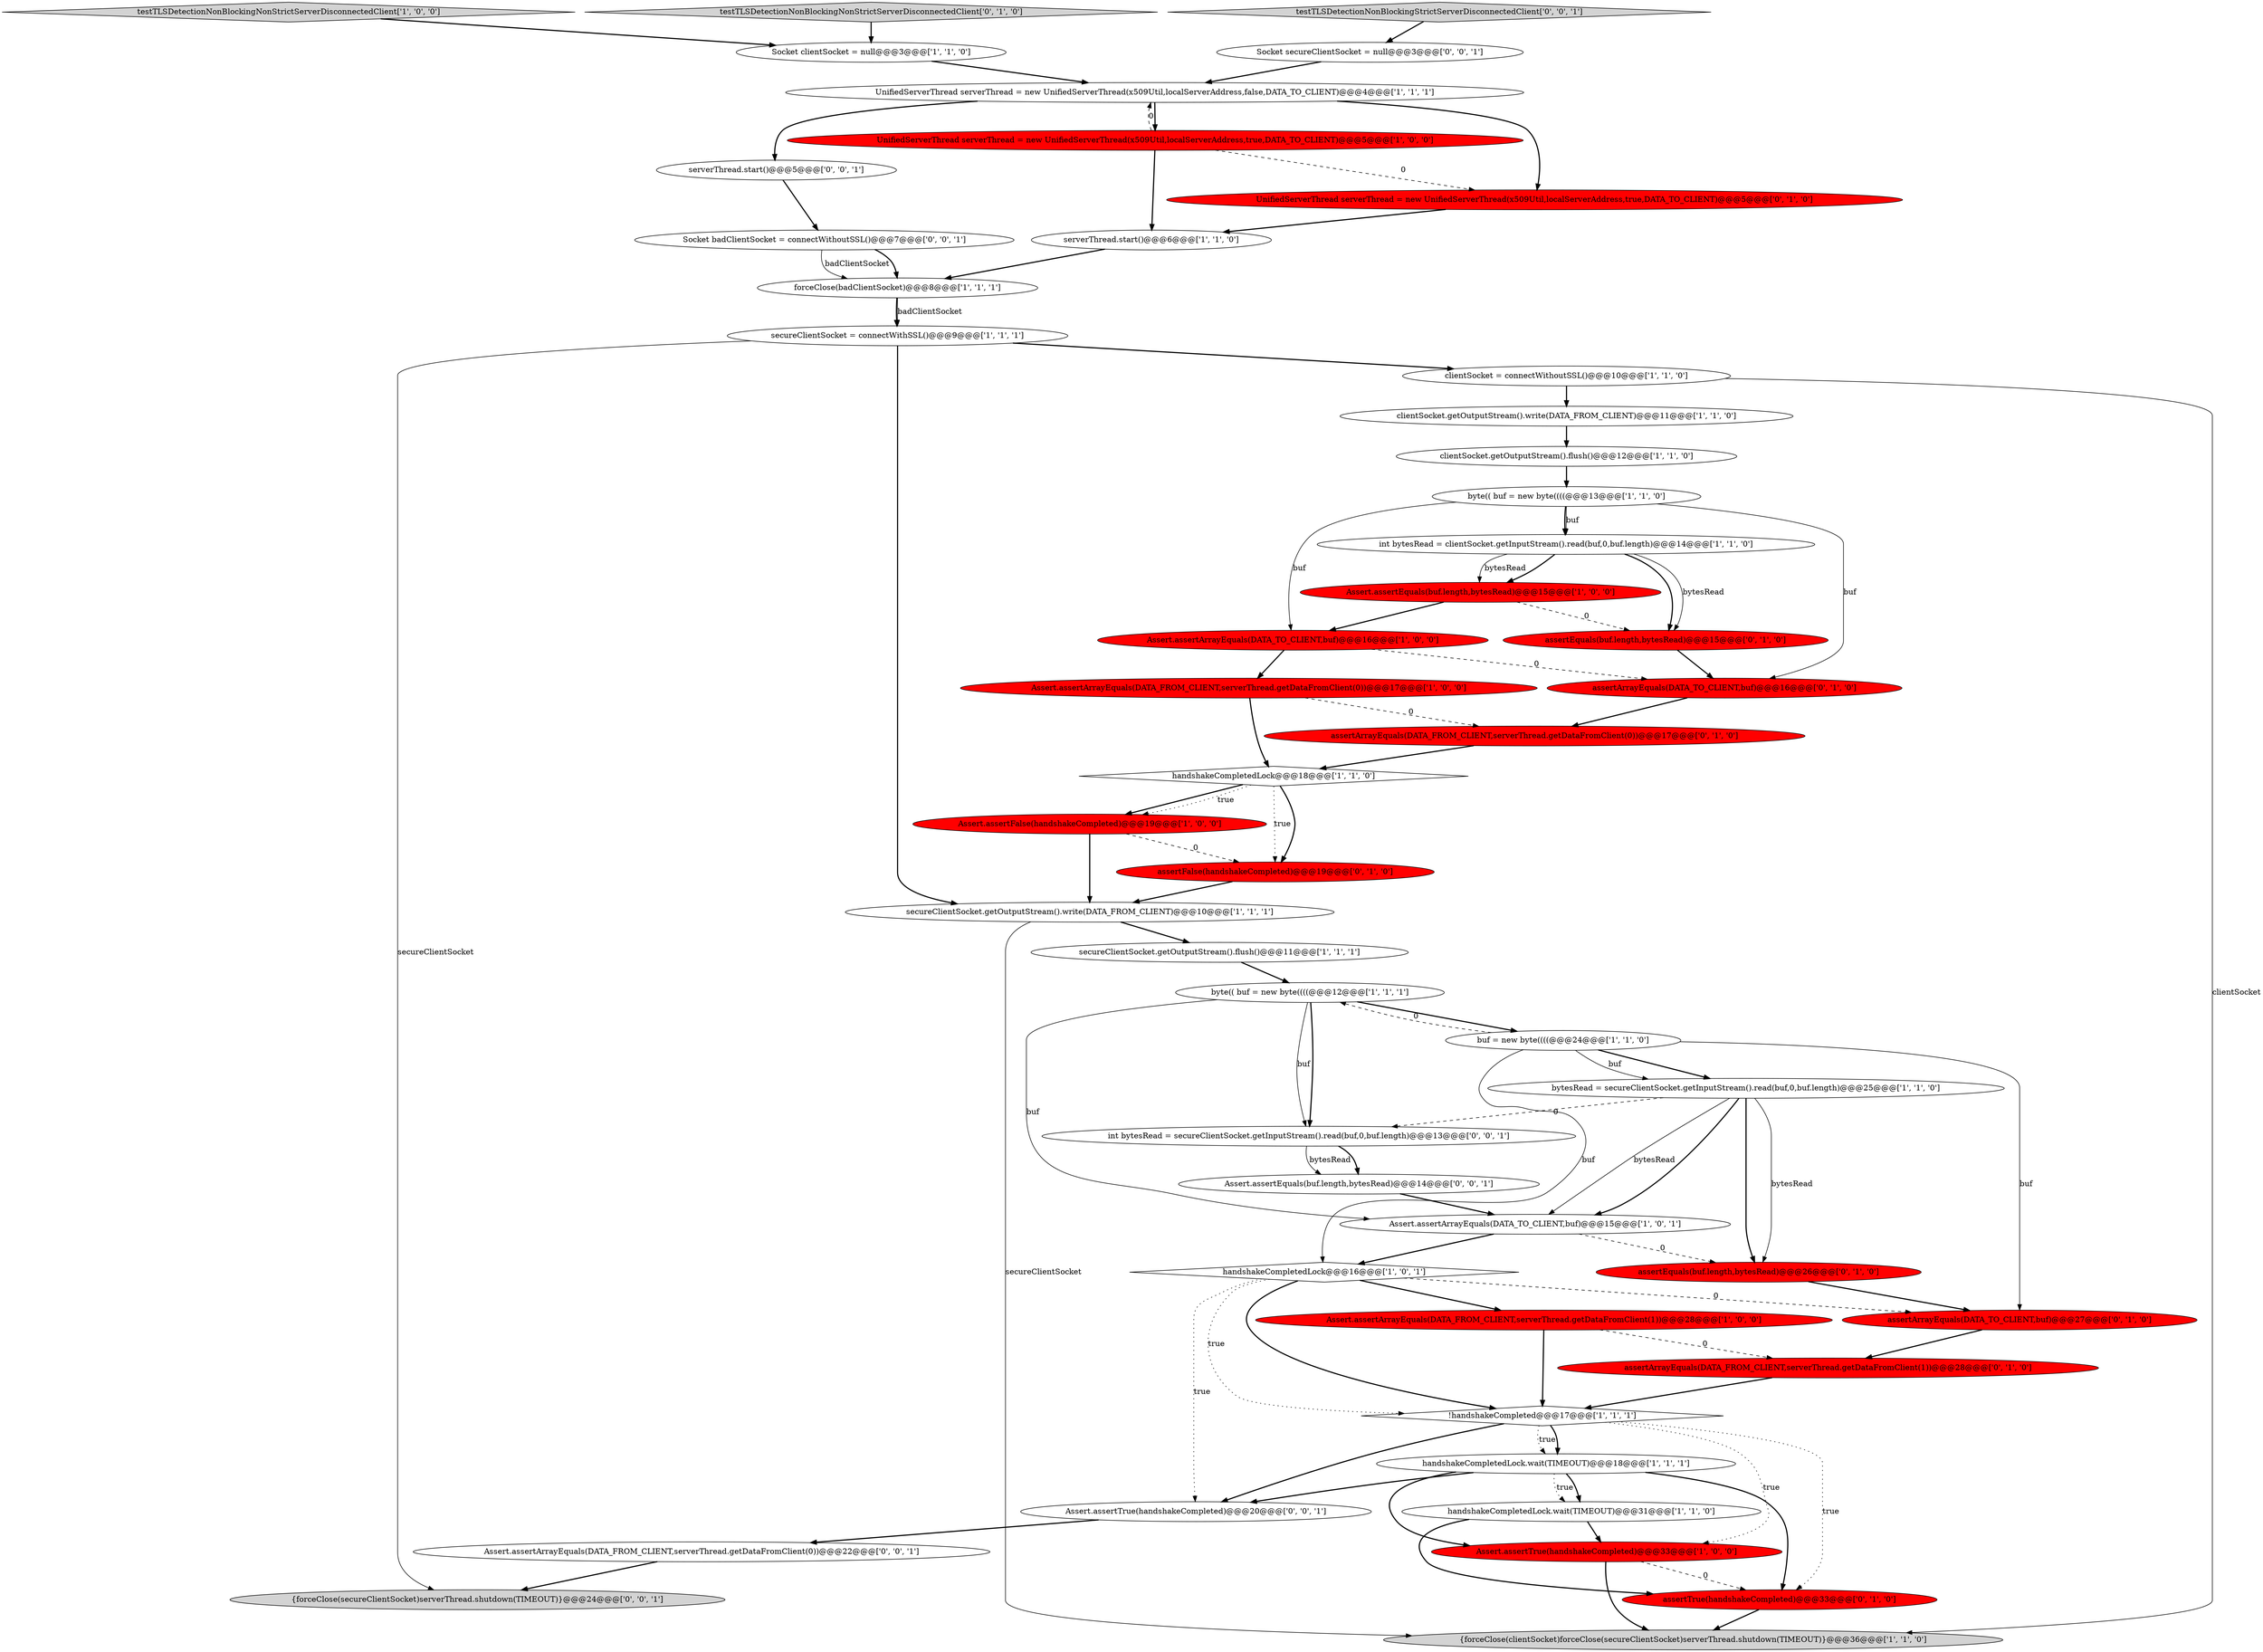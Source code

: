 digraph {
30 [style = filled, label = "assertArrayEquals(DATA_FROM_CLIENT,serverThread.getDataFromClient(0))@@@17@@@['0', '1', '0']", fillcolor = red, shape = ellipse image = "AAA1AAABBB2BBB"];
48 [style = filled, label = "Socket badClientSocket = connectWithoutSSL()@@@7@@@['0', '0', '1']", fillcolor = white, shape = ellipse image = "AAA0AAABBB3BBB"];
20 [style = filled, label = "secureClientSocket = connectWithSSL()@@@9@@@['1', '1', '1']", fillcolor = white, shape = ellipse image = "AAA0AAABBB1BBB"];
21 [style = filled, label = "buf = new byte((((@@@24@@@['1', '1', '0']", fillcolor = white, shape = ellipse image = "AAA0AAABBB1BBB"];
23 [style = filled, label = "Assert.assertArrayEquals(DATA_TO_CLIENT,buf)@@@16@@@['1', '0', '0']", fillcolor = red, shape = ellipse image = "AAA1AAABBB1BBB"];
29 [style = filled, label = "Assert.assertArrayEquals(DATA_TO_CLIENT,buf)@@@15@@@['1', '0', '1']", fillcolor = white, shape = ellipse image = "AAA0AAABBB1BBB"];
22 [style = filled, label = "int bytesRead = clientSocket.getInputStream().read(buf,0,buf.length)@@@14@@@['1', '1', '0']", fillcolor = white, shape = ellipse image = "AAA0AAABBB1BBB"];
40 [style = filled, label = "Assert.assertArrayEquals(DATA_FROM_CLIENT,serverThread.getDataFromClient(0))@@@22@@@['0', '0', '1']", fillcolor = white, shape = ellipse image = "AAA0AAABBB3BBB"];
24 [style = filled, label = "UnifiedServerThread serverThread = new UnifiedServerThread(x509Util,localServerAddress,false,DATA_TO_CLIENT)@@@4@@@['1', '1', '1']", fillcolor = white, shape = ellipse image = "AAA0AAABBB1BBB"];
8 [style = filled, label = "forceClose(badClientSocket)@@@8@@@['1', '1', '1']", fillcolor = white, shape = ellipse image = "AAA0AAABBB1BBB"];
28 [style = filled, label = "byte(( buf = new byte((((@@@12@@@['1', '1', '1']", fillcolor = white, shape = ellipse image = "AAA0AAABBB1BBB"];
15 [style = filled, label = "handshakeCompletedLock@@@18@@@['1', '1', '0']", fillcolor = white, shape = diamond image = "AAA0AAABBB1BBB"];
14 [style = filled, label = "Assert.assertArrayEquals(DATA_FROM_CLIENT,serverThread.getDataFromClient(0))@@@17@@@['1', '0', '0']", fillcolor = red, shape = ellipse image = "AAA1AAABBB1BBB"];
16 [style = filled, label = "Socket clientSocket = null@@@3@@@['1', '1', '0']", fillcolor = white, shape = ellipse image = "AAA0AAABBB1BBB"];
10 [style = filled, label = "Assert.assertTrue(handshakeCompleted)@@@33@@@['1', '0', '0']", fillcolor = red, shape = ellipse image = "AAA1AAABBB1BBB"];
3 [style = filled, label = "handshakeCompletedLock@@@16@@@['1', '0', '1']", fillcolor = white, shape = diamond image = "AAA0AAABBB1BBB"];
13 [style = filled, label = "!handshakeCompleted@@@17@@@['1', '1', '1']", fillcolor = white, shape = diamond image = "AAA0AAABBB1BBB"];
5 [style = filled, label = "UnifiedServerThread serverThread = new UnifiedServerThread(x509Util,localServerAddress,true,DATA_TO_CLIENT)@@@5@@@['1', '0', '0']", fillcolor = red, shape = ellipse image = "AAA1AAABBB1BBB"];
18 [style = filled, label = "clientSocket = connectWithoutSSL()@@@10@@@['1', '1', '0']", fillcolor = white, shape = ellipse image = "AAA0AAABBB1BBB"];
4 [style = filled, label = "handshakeCompletedLock.wait(TIMEOUT)@@@31@@@['1', '1', '0']", fillcolor = white, shape = ellipse image = "AAA0AAABBB1BBB"];
47 [style = filled, label = "testTLSDetectionNonBlockingStrictServerDisconnectedClient['0', '0', '1']", fillcolor = lightgray, shape = diamond image = "AAA0AAABBB3BBB"];
31 [style = filled, label = "assertArrayEquals(DATA_FROM_CLIENT,serverThread.getDataFromClient(1))@@@28@@@['0', '1', '0']", fillcolor = red, shape = ellipse image = "AAA1AAABBB2BBB"];
2 [style = filled, label = "testTLSDetectionNonBlockingNonStrictServerDisconnectedClient['1', '0', '0']", fillcolor = lightgray, shape = diamond image = "AAA0AAABBB1BBB"];
25 [style = filled, label = "clientSocket.getOutputStream().write(DATA_FROM_CLIENT)@@@11@@@['1', '1', '0']", fillcolor = white, shape = ellipse image = "AAA0AAABBB1BBB"];
46 [style = filled, label = "{forceClose(secureClientSocket)serverThread.shutdown(TIMEOUT)}@@@24@@@['0', '0', '1']", fillcolor = lightgray, shape = ellipse image = "AAA0AAABBB3BBB"];
33 [style = filled, label = "assertEquals(buf.length,bytesRead)@@@15@@@['0', '1', '0']", fillcolor = red, shape = ellipse image = "AAA1AAABBB2BBB"];
37 [style = filled, label = "testTLSDetectionNonBlockingNonStrictServerDisconnectedClient['0', '1', '0']", fillcolor = lightgray, shape = diamond image = "AAA0AAABBB2BBB"];
35 [style = filled, label = "UnifiedServerThread serverThread = new UnifiedServerThread(x509Util,localServerAddress,true,DATA_TO_CLIENT)@@@5@@@['0', '1', '0']", fillcolor = red, shape = ellipse image = "AAA1AAABBB2BBB"];
0 [style = filled, label = "Assert.assertFalse(handshakeCompleted)@@@19@@@['1', '0', '0']", fillcolor = red, shape = ellipse image = "AAA1AAABBB1BBB"];
1 [style = filled, label = "secureClientSocket.getOutputStream().write(DATA_FROM_CLIENT)@@@10@@@['1', '1', '1']", fillcolor = white, shape = ellipse image = "AAA0AAABBB1BBB"];
26 [style = filled, label = "Assert.assertEquals(buf.length,bytesRead)@@@15@@@['1', '0', '0']", fillcolor = red, shape = ellipse image = "AAA1AAABBB1BBB"];
32 [style = filled, label = "assertEquals(buf.length,bytesRead)@@@26@@@['0', '1', '0']", fillcolor = red, shape = ellipse image = "AAA1AAABBB2BBB"];
45 [style = filled, label = "int bytesRead = secureClientSocket.getInputStream().read(buf,0,buf.length)@@@13@@@['0', '0', '1']", fillcolor = white, shape = ellipse image = "AAA0AAABBB3BBB"];
19 [style = filled, label = "handshakeCompletedLock.wait(TIMEOUT)@@@18@@@['1', '1', '1']", fillcolor = white, shape = ellipse image = "AAA0AAABBB1BBB"];
39 [style = filled, label = "assertFalse(handshakeCompleted)@@@19@@@['0', '1', '0']", fillcolor = red, shape = ellipse image = "AAA1AAABBB2BBB"];
7 [style = filled, label = "Assert.assertArrayEquals(DATA_FROM_CLIENT,serverThread.getDataFromClient(1))@@@28@@@['1', '0', '0']", fillcolor = red, shape = ellipse image = "AAA1AAABBB1BBB"];
38 [style = filled, label = "assertArrayEquals(DATA_TO_CLIENT,buf)@@@16@@@['0', '1', '0']", fillcolor = red, shape = ellipse image = "AAA1AAABBB2BBB"];
41 [style = filled, label = "Socket secureClientSocket = null@@@3@@@['0', '0', '1']", fillcolor = white, shape = ellipse image = "AAA0AAABBB3BBB"];
42 [style = filled, label = "Assert.assertTrue(handshakeCompleted)@@@20@@@['0', '0', '1']", fillcolor = white, shape = ellipse image = "AAA0AAABBB3BBB"];
9 [style = filled, label = "serverThread.start()@@@6@@@['1', '1', '0']", fillcolor = white, shape = ellipse image = "AAA0AAABBB1BBB"];
17 [style = filled, label = "clientSocket.getOutputStream().flush()@@@12@@@['1', '1', '0']", fillcolor = white, shape = ellipse image = "AAA0AAABBB1BBB"];
36 [style = filled, label = "assertTrue(handshakeCompleted)@@@33@@@['0', '1', '0']", fillcolor = red, shape = ellipse image = "AAA1AAABBB2BBB"];
27 [style = filled, label = "bytesRead = secureClientSocket.getInputStream().read(buf,0,buf.length)@@@25@@@['1', '1', '0']", fillcolor = white, shape = ellipse image = "AAA0AAABBB1BBB"];
12 [style = filled, label = "secureClientSocket.getOutputStream().flush()@@@11@@@['1', '1', '1']", fillcolor = white, shape = ellipse image = "AAA0AAABBB1BBB"];
34 [style = filled, label = "assertArrayEquals(DATA_TO_CLIENT,buf)@@@27@@@['0', '1', '0']", fillcolor = red, shape = ellipse image = "AAA1AAABBB2BBB"];
6 [style = filled, label = "byte(( buf = new byte((((@@@13@@@['1', '1', '0']", fillcolor = white, shape = ellipse image = "AAA0AAABBB1BBB"];
44 [style = filled, label = "Assert.assertEquals(buf.length,bytesRead)@@@14@@@['0', '0', '1']", fillcolor = white, shape = ellipse image = "AAA0AAABBB3BBB"];
43 [style = filled, label = "serverThread.start()@@@5@@@['0', '0', '1']", fillcolor = white, shape = ellipse image = "AAA0AAABBB3BBB"];
11 [style = filled, label = "{forceClose(clientSocket)forceClose(secureClientSocket)serverThread.shutdown(TIMEOUT)}@@@36@@@['1', '1', '0']", fillcolor = lightgray, shape = ellipse image = "AAA0AAABBB1BBB"];
23->38 [style = dashed, label="0"];
27->32 [style = bold, label=""];
21->27 [style = solid, label="buf"];
5->9 [style = bold, label=""];
10->36 [style = dashed, label="0"];
6->22 [style = bold, label=""];
29->32 [style = dashed, label="0"];
21->34 [style = solid, label="buf"];
5->24 [style = dashed, label="0"];
19->36 [style = bold, label=""];
32->34 [style = bold, label=""];
24->43 [style = bold, label=""];
13->10 [style = dotted, label="true"];
1->11 [style = solid, label="secureClientSocket"];
36->11 [style = bold, label=""];
28->21 [style = bold, label=""];
38->30 [style = bold, label=""];
8->20 [style = bold, label=""];
5->35 [style = dashed, label="0"];
15->0 [style = bold, label=""];
1->12 [style = bold, label=""];
4->36 [style = bold, label=""];
6->38 [style = solid, label="buf"];
27->45 [style = dashed, label="0"];
48->8 [style = solid, label="badClientSocket"];
28->29 [style = solid, label="buf"];
28->45 [style = bold, label=""];
3->42 [style = dotted, label="true"];
10->11 [style = bold, label=""];
2->16 [style = bold, label=""];
19->42 [style = bold, label=""];
22->33 [style = bold, label=""];
12->28 [style = bold, label=""];
20->46 [style = solid, label="secureClientSocket"];
13->36 [style = dotted, label="true"];
13->19 [style = dotted, label="true"];
26->33 [style = dashed, label="0"];
34->31 [style = bold, label=""];
9->8 [style = bold, label=""];
42->40 [style = bold, label=""];
6->23 [style = solid, label="buf"];
24->5 [style = bold, label=""];
23->14 [style = bold, label=""];
20->18 [style = bold, label=""];
21->3 [style = solid, label="buf"];
3->34 [style = dashed, label="0"];
3->7 [style = bold, label=""];
19->4 [style = dotted, label="true"];
45->44 [style = solid, label="bytesRead"];
18->25 [style = bold, label=""];
47->41 [style = bold, label=""];
8->20 [style = solid, label="badClientSocket"];
14->15 [style = bold, label=""];
27->29 [style = bold, label=""];
37->16 [style = bold, label=""];
30->15 [style = bold, label=""];
22->26 [style = bold, label=""];
4->10 [style = bold, label=""];
28->45 [style = solid, label="buf"];
7->31 [style = dashed, label="0"];
13->42 [style = bold, label=""];
22->33 [style = solid, label="bytesRead"];
17->6 [style = bold, label=""];
21->27 [style = bold, label=""];
35->9 [style = bold, label=""];
44->29 [style = bold, label=""];
16->24 [style = bold, label=""];
31->13 [style = bold, label=""];
19->10 [style = bold, label=""];
20->1 [style = bold, label=""];
15->0 [style = dotted, label="true"];
25->17 [style = bold, label=""];
45->44 [style = bold, label=""];
27->32 [style = solid, label="bytesRead"];
13->19 [style = bold, label=""];
0->1 [style = bold, label=""];
39->1 [style = bold, label=""];
22->26 [style = solid, label="bytesRead"];
3->13 [style = dotted, label="true"];
7->13 [style = bold, label=""];
18->11 [style = solid, label="clientSocket"];
41->24 [style = bold, label=""];
15->39 [style = dotted, label="true"];
24->35 [style = bold, label=""];
21->28 [style = dashed, label="0"];
29->3 [style = bold, label=""];
43->48 [style = bold, label=""];
48->8 [style = bold, label=""];
0->39 [style = dashed, label="0"];
6->22 [style = solid, label="buf"];
27->29 [style = solid, label="bytesRead"];
40->46 [style = bold, label=""];
26->23 [style = bold, label=""];
15->39 [style = bold, label=""];
14->30 [style = dashed, label="0"];
3->13 [style = bold, label=""];
33->38 [style = bold, label=""];
19->4 [style = bold, label=""];
}
